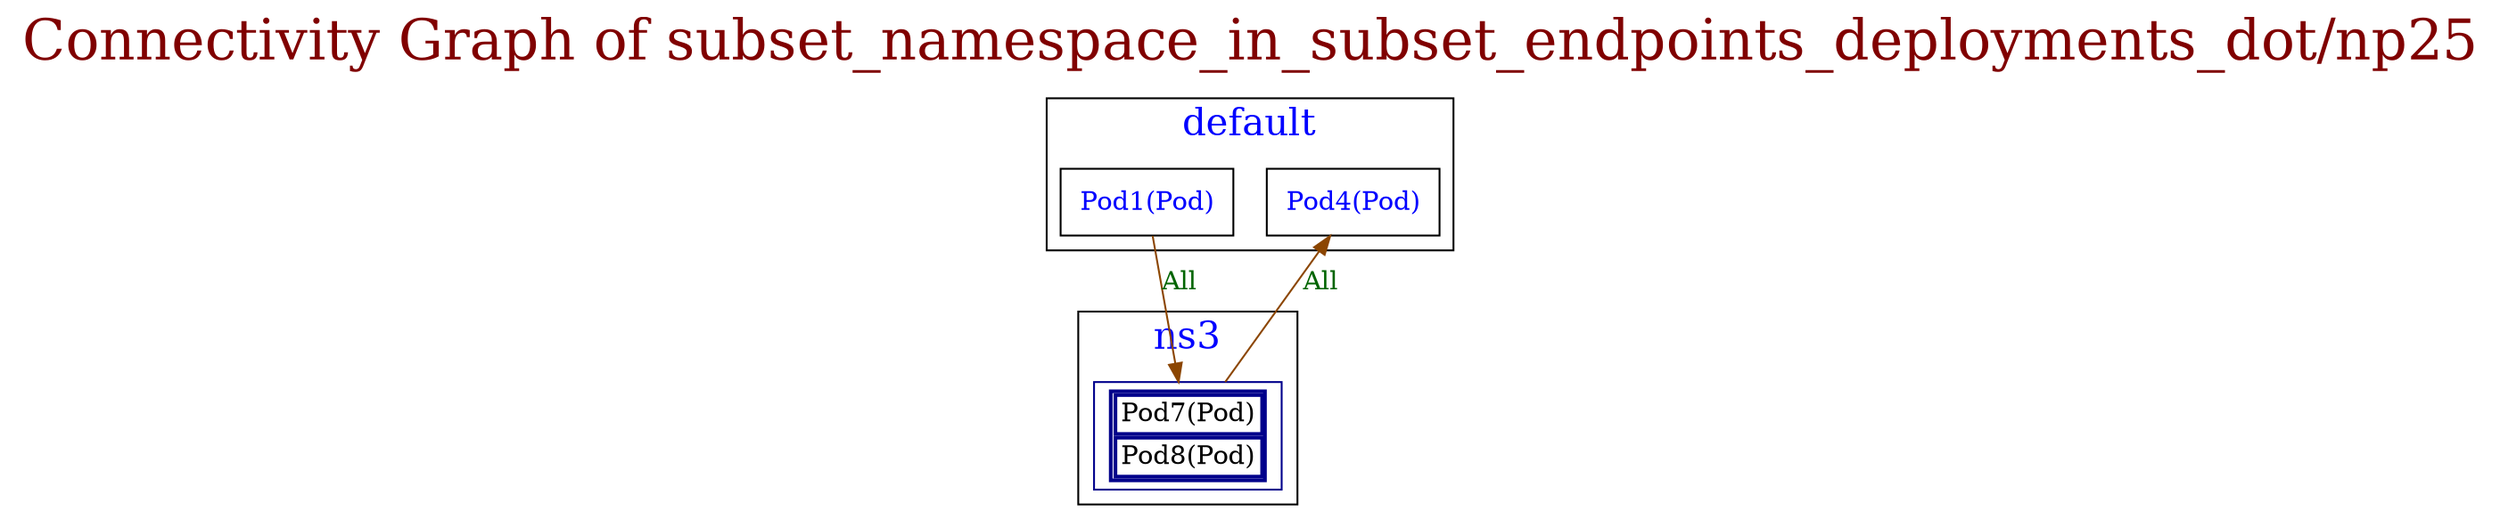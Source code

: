 // The Connectivity Graph of subset_namespace_in_subset_endpoints_deployments_dot/np25
digraph {
	label="Connectivity Graph of subset_namespace_in_subset_endpoints_deployments_dot/np25"	labelloc = "t"
	fontsize=30
	fontcolor=webmaroon
subgraph cluster_default_namespace{
	label="default"
	fontsize=20
	fontcolor=blue
	"default/Pod1(Pod)" [label=<<table border="0" cellspacing="0"><tr><td>Pod1(Pod)</td></tr></table>> shape=box fontcolor=blue]
	"default/Pod4(Pod)" [label=<<table border="0" cellspacing="0"><tr><td>Pod4(Pod)</td></tr></table>> shape=box fontcolor=blue]
}
subgraph cluster_ns3_namespace{
	label="ns3"
	fontsize=20
	fontcolor=blue
	"ns3/Pod7(Pod)" [label=<<table border="2" cellspacing="0"><tr><td>Pod7(Pod)</td></tr><tr><td>Pod8(Pod)</td></tr></table>> shape=box color=darkblue]
}
	"default/Pod1(Pod)" -> "ns3/Pod7(Pod)"[label="All" color=darkorange4 fontcolor=darkgreen dir=both arrowhead=normal arrowtail=none]
	"ns3/Pod7(Pod)" -> "default/Pod4(Pod)"[label="All" color=darkorange4 fontcolor=darkgreen dir=both arrowhead=normal arrowtail=none]
}
